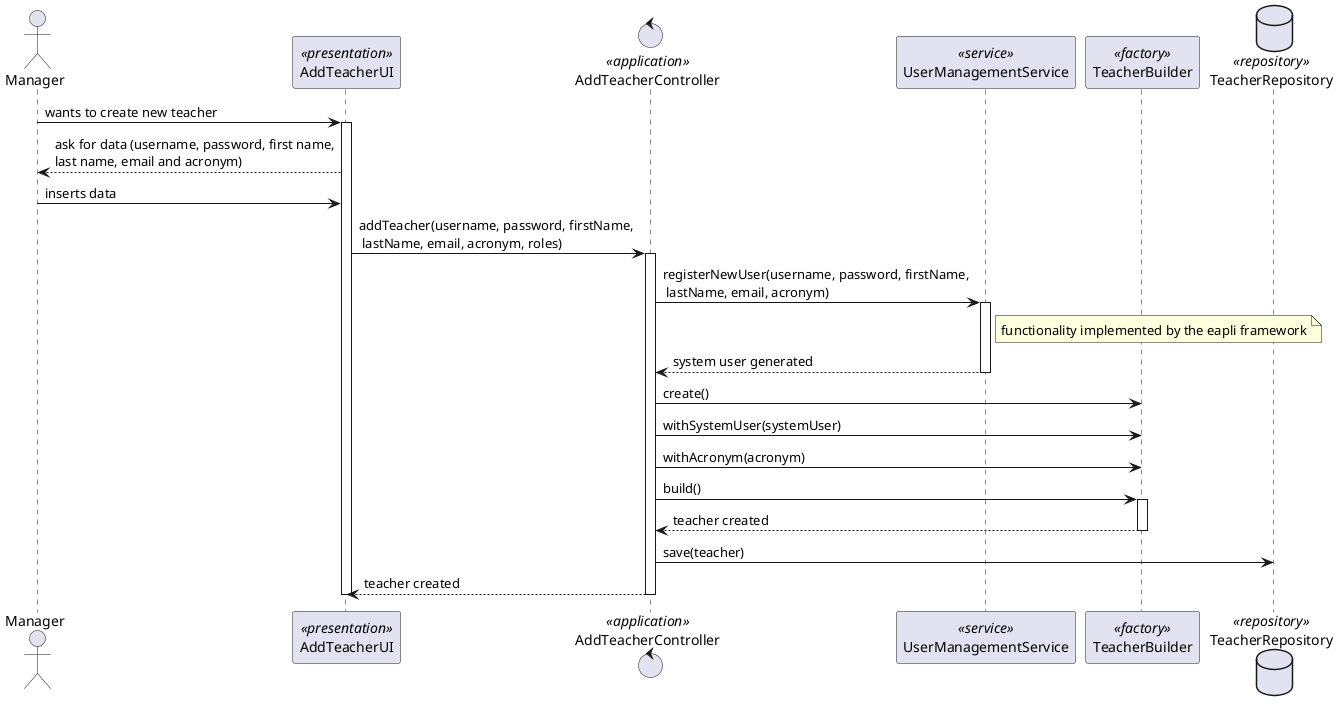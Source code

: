 @startuml
'https://plantuml.com/sequence-diagram

actor Manager as Actor
participant AddTeacherUI as UI <<presentation>>
control AddTeacherController as Controller <<application>>
participant UserManagementService as UserManagementService <<service>>
participant TeacherBuilder as TeacherBuilder <<factory>>
database TeacherRepository as TeacherRepository <<repository>>

Actor -> UI : wants to create new teacher
activate UI
    UI --> Actor : ask for data (username, password, first name,\nlast name, email and acronym)
    Actor -> UI : inserts data
    UI -> Controller : addTeacher(username, password, firstName,\n lastName, email, acronym, roles)
    activate Controller
        Controller -> UserManagementService : registerNewUser(username, password, firstName,\n lastName, email, acronym)
        activate UserManagementService
            note right of UserManagementService : functionality implemented by the eapli framework
            UserManagementService --> Controller : system user generated
        deactivate UserManagementService
        Controller -> TeacherBuilder : create()
        Controller -> TeacherBuilder : withSystemUser(systemUser)
        Controller -> TeacherBuilder : withAcronym(acronym)
        Controller -> TeacherBuilder : build()
        activate TeacherBuilder
            TeacherBuilder --> Controller : teacher created
        deactivate TeacherBuilder
        Controller -> TeacherRepository : save(teacher)
        Controller --> UI : teacher created
    deactivate Controller
deactivate UI

@enduml
